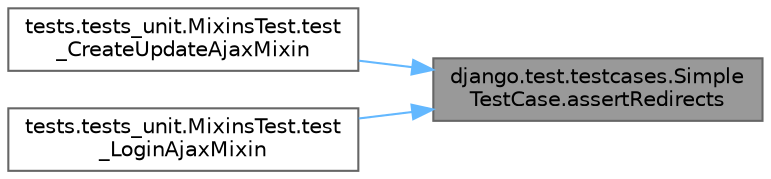 digraph "django.test.testcases.SimpleTestCase.assertRedirects"
{
 // LATEX_PDF_SIZE
  bgcolor="transparent";
  edge [fontname=Helvetica,fontsize=10,labelfontname=Helvetica,labelfontsize=10];
  node [fontname=Helvetica,fontsize=10,shape=box,height=0.2,width=0.4];
  rankdir="RL";
  Node1 [id="Node000001",label="django.test.testcases.Simple\lTestCase.assertRedirects",height=0.2,width=0.4,color="gray40", fillcolor="grey60", style="filled", fontcolor="black",tooltip=" "];
  Node1 -> Node2 [id="edge1_Node000001_Node000002",dir="back",color="steelblue1",style="solid",tooltip=" "];
  Node2 [id="Node000002",label="tests.tests_unit.MixinsTest.test\l_CreateUpdateAjaxMixin",height=0.2,width=0.4,color="grey40", fillcolor="white", style="filled",URL="$classtests_1_1tests__unit_1_1_mixins_test.html#afd724a09c56711dfad3236760fcd1452",tooltip=" "];
  Node1 -> Node3 [id="edge2_Node000001_Node000003",dir="back",color="steelblue1",style="solid",tooltip=" "];
  Node3 [id="Node000003",label="tests.tests_unit.MixinsTest.test\l_LoginAjaxMixin",height=0.2,width=0.4,color="grey40", fillcolor="white", style="filled",URL="$classtests_1_1tests__unit_1_1_mixins_test.html#afc037be1d64ff533a13006c738ce9e9c",tooltip=" "];
}

